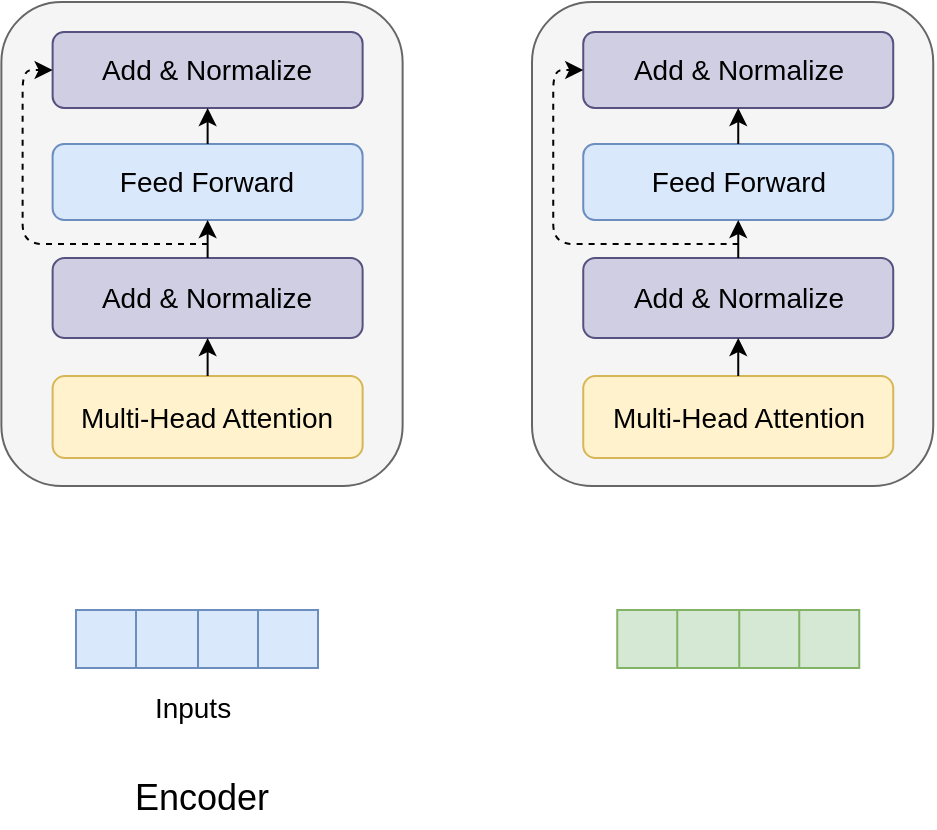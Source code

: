 <mxfile version="17.4.6" type="github">
  <diagram id="ifSPu3AfvnNZ_Hdb-L9t" name="Page-1">
    <mxGraphModel dx="1208" dy="765" grid="0" gridSize="10" guides="1" tooltips="1" connect="1" arrows="1" fold="1" page="1" pageScale="1" pageWidth="827" pageHeight="1169" math="0" shadow="0">
      <root>
        <mxCell id="0" />
        <mxCell id="1" parent="0" />
        <mxCell id="zVb_pj8RaRooyPpA-IDt-1" value="" style="rounded=1;whiteSpace=wrap;html=1;fontSize=14;fillColor=#f5f5f5;fontColor=#333333;strokeColor=#666666;" parent="1" vertex="1">
          <mxGeometry x="129.69" y="187" width="200.62" height="242" as="geometry" />
        </mxCell>
        <mxCell id="zVb_pj8RaRooyPpA-IDt-2" value="Add &amp;amp; Normalize" style="rounded=1;whiteSpace=wrap;html=1;fontSize=14;fillColor=#d0cee2;strokeColor=#56517e;" parent="1" vertex="1">
          <mxGeometry x="155.31" y="202" width="155" height="38" as="geometry" />
        </mxCell>
        <mxCell id="zVb_pj8RaRooyPpA-IDt-3" value="Feed Forward" style="rounded=1;whiteSpace=wrap;html=1;fontSize=14;fillColor=#dae8fc;strokeColor=#6c8ebf;" parent="1" vertex="1">
          <mxGeometry x="155.31" y="258" width="155" height="38" as="geometry" />
        </mxCell>
        <mxCell id="zVb_pj8RaRooyPpA-IDt-4" value="Add &amp;amp; Normalize" style="rounded=1;whiteSpace=wrap;html=1;fontSize=14;fillColor=#d0cee2;strokeColor=#56517e;" parent="1" vertex="1">
          <mxGeometry x="155.31" y="315" width="155" height="40" as="geometry" />
        </mxCell>
        <mxCell id="zVb_pj8RaRooyPpA-IDt-5" value="Multi-Head Attention" style="rounded=1;whiteSpace=wrap;html=1;fontSize=14;fillColor=#fff2cc;strokeColor=#d6b656;" parent="1" vertex="1">
          <mxGeometry x="155.31" y="374" width="155" height="41" as="geometry" />
        </mxCell>
        <mxCell id="zVb_pj8RaRooyPpA-IDt-12" value="" style="endArrow=classic;html=1;rounded=1;fontSize=14;entryX=0.5;entryY=1;entryDx=0;entryDy=0;exitX=0.5;exitY=0;exitDx=0;exitDy=0;" parent="1" source="zVb_pj8RaRooyPpA-IDt-5" target="zVb_pj8RaRooyPpA-IDt-4" edge="1">
          <mxGeometry width="50" height="50" relative="1" as="geometry">
            <mxPoint x="243.31" y="452" as="sourcePoint" />
            <mxPoint x="242.81" y="423" as="targetPoint" />
          </mxGeometry>
        </mxCell>
        <mxCell id="zVb_pj8RaRooyPpA-IDt-13" value="" style="endArrow=classic;html=1;rounded=1;fontSize=14;entryX=0.5;entryY=1;entryDx=0;entryDy=0;exitX=0.5;exitY=0;exitDx=0;exitDy=0;" parent="1" source="zVb_pj8RaRooyPpA-IDt-4" target="zVb_pj8RaRooyPpA-IDt-3" edge="1">
          <mxGeometry width="50" height="50" relative="1" as="geometry">
            <mxPoint x="242.81" y="402" as="sourcePoint" />
            <mxPoint x="242.81" y="387" as="targetPoint" />
          </mxGeometry>
        </mxCell>
        <mxCell id="zVb_pj8RaRooyPpA-IDt-14" value="" style="endArrow=classic;html=1;rounded=1;fontSize=14;exitX=0.5;exitY=0;exitDx=0;exitDy=0;entryX=0.5;entryY=1;entryDx=0;entryDy=0;" parent="1" source="zVb_pj8RaRooyPpA-IDt-3" target="zVb_pj8RaRooyPpA-IDt-2" edge="1">
          <mxGeometry width="50" height="50" relative="1" as="geometry">
            <mxPoint x="252.81" y="412" as="sourcePoint" />
            <mxPoint x="252.81" y="397" as="targetPoint" />
          </mxGeometry>
        </mxCell>
        <mxCell id="zVb_pj8RaRooyPpA-IDt-16" value="" style="endArrow=classic;html=1;rounded=1;fontSize=14;edgeStyle=elbowEdgeStyle;dashed=1;entryX=0;entryY=0.5;entryDx=0;entryDy=0;" parent="1" target="zVb_pj8RaRooyPpA-IDt-2" edge="1">
          <mxGeometry width="50" height="50" relative="1" as="geometry">
            <mxPoint x="233" y="308" as="sourcePoint" />
            <mxPoint x="150.31" y="292" as="targetPoint" />
            <Array as="points">
              <mxPoint x="140.31" y="322" />
              <mxPoint x="160.31" y="409" />
              <mxPoint x="150.31" y="409" />
              <mxPoint x="150.31" y="409" />
            </Array>
          </mxGeometry>
        </mxCell>
        <mxCell id="zVb_pj8RaRooyPpA-IDt-47" value="Inputs" style="text;html=1;align=center;verticalAlign=middle;resizable=0;points=[];autosize=1;strokeColor=none;fillColor=none;fontSize=14;" parent="1" vertex="1">
          <mxGeometry x="200" y="530" width="50" height="20" as="geometry" />
        </mxCell>
        <mxCell id="aSz6t-BOBZ9dtZ9WWLlS-3" value="&lt;font style=&quot;font-size: 18px&quot;&gt;Encoder&lt;/font&gt;" style="text;html=1;strokeColor=none;fillColor=none;align=center;verticalAlign=middle;whiteSpace=wrap;rounded=0;" parent="1" vertex="1">
          <mxGeometry x="200" y="570" width="60" height="30" as="geometry" />
        </mxCell>
        <mxCell id="OqHLfa3LdqwHZ-IGIqVS-19" value="" style="shape=table;html=1;whiteSpace=wrap;startSize=0;container=1;collapsible=0;childLayout=tableLayout;fillColor=#dae8fc;strokeColor=#6c8ebf;" vertex="1" parent="1">
          <mxGeometry x="167" y="491" width="121" height="29" as="geometry" />
        </mxCell>
        <mxCell id="OqHLfa3LdqwHZ-IGIqVS-20" value="" style="shape=tableRow;horizontal=0;startSize=0;swimlaneHead=0;swimlaneBody=0;top=0;left=0;bottom=0;right=0;collapsible=0;dropTarget=0;fillColor=none;points=[[0,0.5],[1,0.5]];portConstraint=eastwest;" vertex="1" parent="OqHLfa3LdqwHZ-IGIqVS-19">
          <mxGeometry width="121" height="29" as="geometry" />
        </mxCell>
        <mxCell id="OqHLfa3LdqwHZ-IGIqVS-21" value="" style="shape=partialRectangle;html=1;whiteSpace=wrap;connectable=0;fillColor=none;top=0;left=0;bottom=0;right=0;overflow=hidden;" vertex="1" parent="OqHLfa3LdqwHZ-IGIqVS-20">
          <mxGeometry width="30" height="29" as="geometry">
            <mxRectangle width="30" height="29" as="alternateBounds" />
          </mxGeometry>
        </mxCell>
        <mxCell id="OqHLfa3LdqwHZ-IGIqVS-32" style="shape=partialRectangle;html=1;whiteSpace=wrap;connectable=0;fillColor=none;top=0;left=0;bottom=0;right=0;overflow=hidden;" vertex="1" parent="OqHLfa3LdqwHZ-IGIqVS-20">
          <mxGeometry x="30" width="31" height="29" as="geometry">
            <mxRectangle width="31" height="29" as="alternateBounds" />
          </mxGeometry>
        </mxCell>
        <mxCell id="OqHLfa3LdqwHZ-IGIqVS-33" style="shape=partialRectangle;html=1;whiteSpace=wrap;connectable=0;fillColor=none;top=0;left=0;bottom=0;right=0;overflow=hidden;" vertex="1" parent="OqHLfa3LdqwHZ-IGIqVS-20">
          <mxGeometry x="61" width="30" height="29" as="geometry">
            <mxRectangle width="30" height="29" as="alternateBounds" />
          </mxGeometry>
        </mxCell>
        <mxCell id="OqHLfa3LdqwHZ-IGIqVS-34" style="shape=partialRectangle;html=1;whiteSpace=wrap;connectable=0;fillColor=none;top=0;left=0;bottom=0;right=0;overflow=hidden;" vertex="1" parent="OqHLfa3LdqwHZ-IGIqVS-20">
          <mxGeometry x="91" width="30" height="29" as="geometry">
            <mxRectangle width="30" height="29" as="alternateBounds" />
          </mxGeometry>
        </mxCell>
        <mxCell id="OqHLfa3LdqwHZ-IGIqVS-35" value="" style="shape=table;html=1;whiteSpace=wrap;startSize=0;container=1;collapsible=0;childLayout=tableLayout;fillColor=#d5e8d4;strokeColor=#82b366;" vertex="1" parent="1">
          <mxGeometry x="437.62" y="491" width="121" height="29" as="geometry" />
        </mxCell>
        <mxCell id="OqHLfa3LdqwHZ-IGIqVS-36" value="" style="shape=tableRow;horizontal=0;startSize=0;swimlaneHead=0;swimlaneBody=0;top=0;left=0;bottom=0;right=0;collapsible=0;dropTarget=0;fillColor=none;points=[[0,0.5],[1,0.5]];portConstraint=eastwest;" vertex="1" parent="OqHLfa3LdqwHZ-IGIqVS-35">
          <mxGeometry width="121" height="29" as="geometry" />
        </mxCell>
        <mxCell id="OqHLfa3LdqwHZ-IGIqVS-37" value="" style="shape=partialRectangle;html=1;whiteSpace=wrap;connectable=0;fillColor=none;top=0;left=0;bottom=0;right=0;overflow=hidden;" vertex="1" parent="OqHLfa3LdqwHZ-IGIqVS-36">
          <mxGeometry width="30" height="29" as="geometry">
            <mxRectangle width="30" height="29" as="alternateBounds" />
          </mxGeometry>
        </mxCell>
        <mxCell id="OqHLfa3LdqwHZ-IGIqVS-38" style="shape=partialRectangle;html=1;whiteSpace=wrap;connectable=0;fillColor=none;top=0;left=0;bottom=0;right=0;overflow=hidden;" vertex="1" parent="OqHLfa3LdqwHZ-IGIqVS-36">
          <mxGeometry x="30" width="31" height="29" as="geometry">
            <mxRectangle width="31" height="29" as="alternateBounds" />
          </mxGeometry>
        </mxCell>
        <mxCell id="OqHLfa3LdqwHZ-IGIqVS-39" style="shape=partialRectangle;html=1;whiteSpace=wrap;connectable=0;fillColor=none;top=0;left=0;bottom=0;right=0;overflow=hidden;" vertex="1" parent="OqHLfa3LdqwHZ-IGIqVS-36">
          <mxGeometry x="61" width="30" height="29" as="geometry">
            <mxRectangle width="30" height="29" as="alternateBounds" />
          </mxGeometry>
        </mxCell>
        <mxCell id="OqHLfa3LdqwHZ-IGIqVS-40" style="shape=partialRectangle;html=1;whiteSpace=wrap;connectable=0;fillColor=none;top=0;left=0;bottom=0;right=0;overflow=hidden;" vertex="1" parent="OqHLfa3LdqwHZ-IGIqVS-36">
          <mxGeometry x="91" width="30" height="29" as="geometry">
            <mxRectangle width="30" height="29" as="alternateBounds" />
          </mxGeometry>
        </mxCell>
        <mxCell id="OqHLfa3LdqwHZ-IGIqVS-41" value="" style="rounded=1;whiteSpace=wrap;html=1;fontSize=14;fillColor=#f5f5f5;fontColor=#333333;strokeColor=#666666;" vertex="1" parent="1">
          <mxGeometry x="395" y="187" width="200.62" height="242" as="geometry" />
        </mxCell>
        <mxCell id="OqHLfa3LdqwHZ-IGIqVS-42" value="Add &amp;amp; Normalize" style="rounded=1;whiteSpace=wrap;html=1;fontSize=14;fillColor=#d0cee2;strokeColor=#56517e;" vertex="1" parent="1">
          <mxGeometry x="420.62" y="202" width="155" height="38" as="geometry" />
        </mxCell>
        <mxCell id="OqHLfa3LdqwHZ-IGIqVS-43" value="Feed Forward" style="rounded=1;whiteSpace=wrap;html=1;fontSize=14;fillColor=#dae8fc;strokeColor=#6c8ebf;" vertex="1" parent="1">
          <mxGeometry x="420.62" y="258" width="155" height="38" as="geometry" />
        </mxCell>
        <mxCell id="OqHLfa3LdqwHZ-IGIqVS-44" value="Add &amp;amp; Normalize" style="rounded=1;whiteSpace=wrap;html=1;fontSize=14;fillColor=#d0cee2;strokeColor=#56517e;" vertex="1" parent="1">
          <mxGeometry x="420.62" y="315" width="155" height="40" as="geometry" />
        </mxCell>
        <mxCell id="OqHLfa3LdqwHZ-IGIqVS-45" value="Multi-Head Attention" style="rounded=1;whiteSpace=wrap;html=1;fontSize=14;fillColor=#fff2cc;strokeColor=#d6b656;" vertex="1" parent="1">
          <mxGeometry x="420.62" y="374" width="155" height="41" as="geometry" />
        </mxCell>
        <mxCell id="OqHLfa3LdqwHZ-IGIqVS-46" value="" style="endArrow=classic;html=1;rounded=1;fontSize=14;entryX=0.5;entryY=1;entryDx=0;entryDy=0;exitX=0.5;exitY=0;exitDx=0;exitDy=0;" edge="1" parent="1" source="OqHLfa3LdqwHZ-IGIqVS-45" target="OqHLfa3LdqwHZ-IGIqVS-44">
          <mxGeometry width="50" height="50" relative="1" as="geometry">
            <mxPoint x="508.62" y="452" as="sourcePoint" />
            <mxPoint x="508.12" y="423" as="targetPoint" />
          </mxGeometry>
        </mxCell>
        <mxCell id="OqHLfa3LdqwHZ-IGIqVS-47" value="" style="endArrow=classic;html=1;rounded=1;fontSize=14;entryX=0.5;entryY=1;entryDx=0;entryDy=0;exitX=0.5;exitY=0;exitDx=0;exitDy=0;" edge="1" parent="1" source="OqHLfa3LdqwHZ-IGIqVS-44" target="OqHLfa3LdqwHZ-IGIqVS-43">
          <mxGeometry width="50" height="50" relative="1" as="geometry">
            <mxPoint x="508.12" y="402" as="sourcePoint" />
            <mxPoint x="508.12" y="387" as="targetPoint" />
          </mxGeometry>
        </mxCell>
        <mxCell id="OqHLfa3LdqwHZ-IGIqVS-48" value="" style="endArrow=classic;html=1;rounded=1;fontSize=14;exitX=0.5;exitY=0;exitDx=0;exitDy=0;entryX=0.5;entryY=1;entryDx=0;entryDy=0;" edge="1" parent="1" source="OqHLfa3LdqwHZ-IGIqVS-43" target="OqHLfa3LdqwHZ-IGIqVS-42">
          <mxGeometry width="50" height="50" relative="1" as="geometry">
            <mxPoint x="518.12" y="412" as="sourcePoint" />
            <mxPoint x="518.12" y="397" as="targetPoint" />
          </mxGeometry>
        </mxCell>
        <mxCell id="OqHLfa3LdqwHZ-IGIqVS-49" value="" style="endArrow=classic;html=1;rounded=1;fontSize=14;edgeStyle=elbowEdgeStyle;dashed=1;entryX=0;entryY=0.5;entryDx=0;entryDy=0;" edge="1" parent="1" target="OqHLfa3LdqwHZ-IGIqVS-42">
          <mxGeometry width="50" height="50" relative="1" as="geometry">
            <mxPoint x="498.31" y="308" as="sourcePoint" />
            <mxPoint x="415.62" y="292" as="targetPoint" />
            <Array as="points">
              <mxPoint x="405.62" y="322" />
              <mxPoint x="425.62" y="409" />
              <mxPoint x="415.62" y="409" />
              <mxPoint x="415.62" y="409" />
            </Array>
          </mxGeometry>
        </mxCell>
      </root>
    </mxGraphModel>
  </diagram>
</mxfile>
